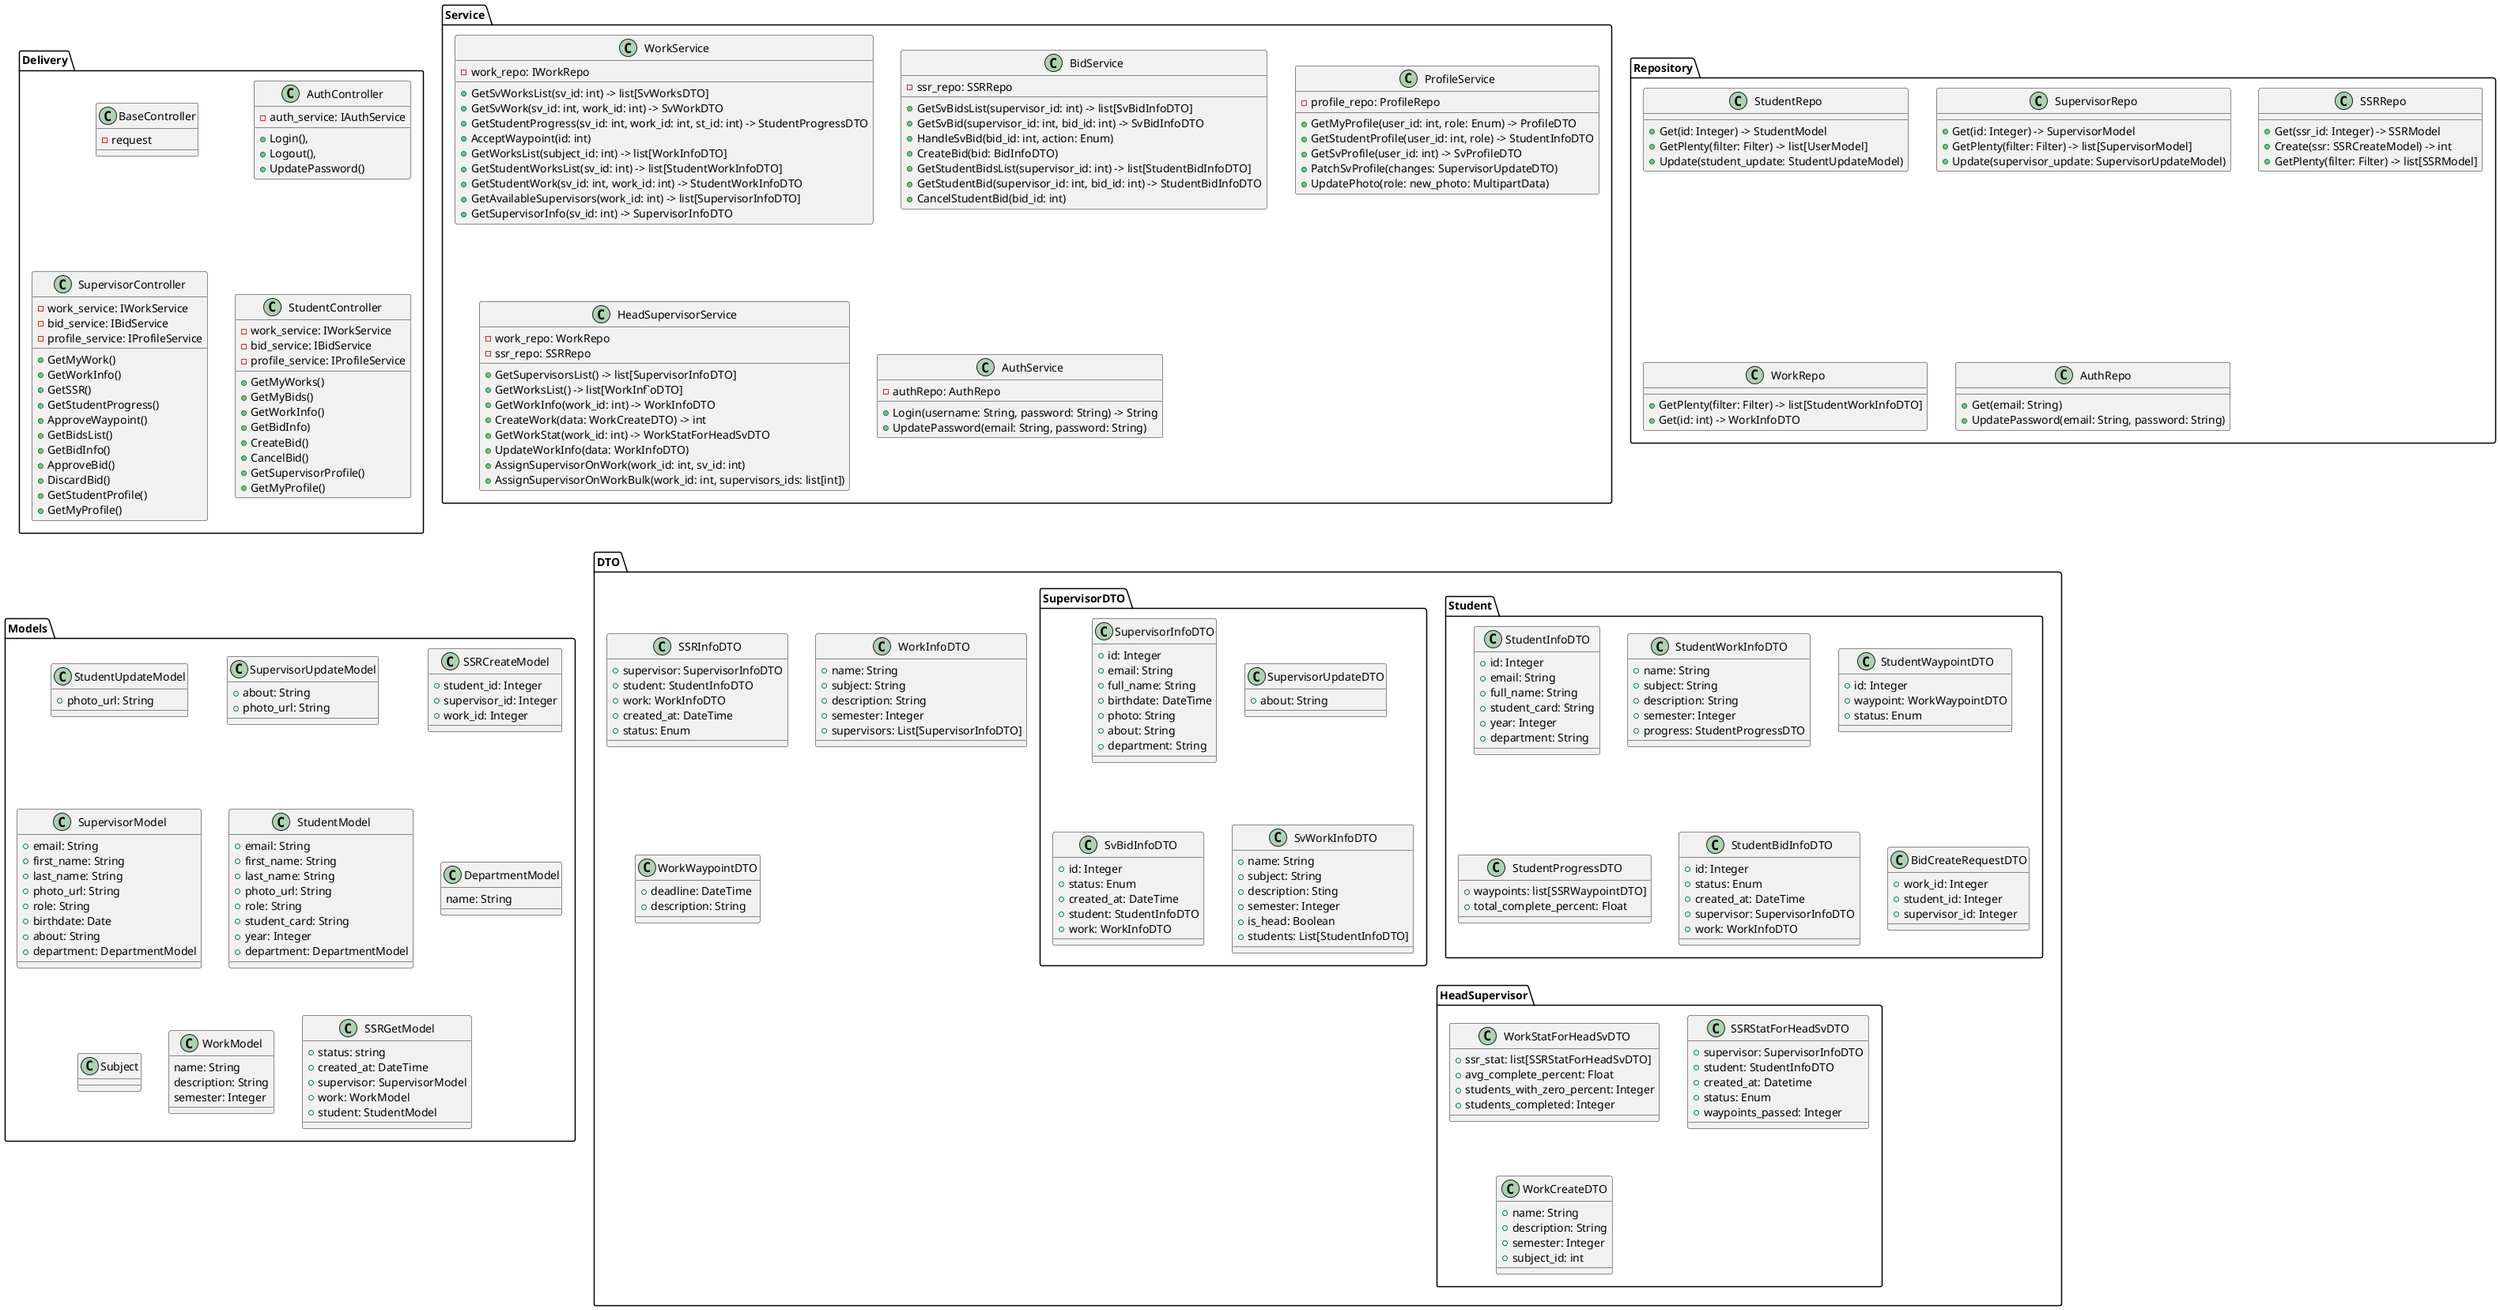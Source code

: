 @startuml

namespace Delivery {
    class BaseController {
        - request
    }

    class AuthController {
        - auth_service: IAuthService
        + Login(),
        + Logout(),
        + UpdatePassword()
    }

    class SupervisorController {
        - work_service: IWorkService
        - bid_service: IBidService
        - profile_service: IProfileService

        + GetMyWork()
        + GetWorkInfo()
        + GetSSR()
        + GetStudentProgress()
        + ApproveWaypoint()
        + GetBidsList()
        + GetBidInfo()
        + ApproveBid()
        + DiscardBid()
        + GetStudentProfile()
        + GetMyProfile()
    }

    class StudentController {
        - work_service: IWorkService
        - bid_service: IBidService
        - profile_service: IProfileService

        + GetMyWorks()
        + GetMyBids()
        + GetWorkInfo()
        + GetBidInfo)
        + CreateBid()
        + CancelBid()
        + GetSupervisorProfile()
        + GetMyProfile()
    }

}

namespace Service {
    class WorkService {
        - work_repo: IWorkRepo

        + GetSvWorksList(sv_id: int) -> list[SvWorksDTO]
        + GetSvWork(sv_id: int, work_id: int) -> SvWorkDTO
        + GetStudentProgress(sv_id: int, work_id: int, st_id: int) -> StudentProgressDTO
        + AcceptWaypoint(id: int)
        + GetWorksList(subject_id: int) -> list[WorkInfoDTO]
        + GetStudentWorksList(sv_id: int) -> list[StudentWorkInfoDTO]
        + GetStudentWork(sv_id: int, work_id: int) -> StudentWorkInfoDTO
        + GetAvailableSupervisors(work_id: int) -> list[SupervisorInfoDTO]
        + GetSupervisorInfo(sv_id: int) -> SupervisorInfoDTO
    }

    class BidService {
        - ssr_repo: SSRRepo
        + GetSvBidsList(supervisor_id: int) -> list[SvBidInfoDTO]
        + GetSvBid(supervisor_id: int, bid_id: int) -> SvBidInfoDTO
        + HandleSvBid(bid_id: int, action: Enum)
        + CreateBid(bid: BidInfoDTO)
        + GetStudentBidsList(supervisor_id: int) -> list[StudentBidInfoDTO]
        + GetStudentBid(supervisor_id: int, bid_id: int) -> StudentBidInfoDTO
        + CancelStudentBid(bid_id: int)
    }

    class ProfileService {
        - profile_repo: ProfileRepo
        + GetMyProfile(user_id: int, role: Enum) -> ProfileDTO
        + GetStudentProfile(user_id: int, role) -> StudentInfoDTO
        + GetSvProfile(user_id: int) -> SvProfileDTO
        + PatchSvProfile(changes: SupervisorUpdateDTO)
        + UpdatePhoto(role: new_photo: MultipartData)
    }

    class HeadSupervisorService {
        - work_repo: WorkRepo
        - ssr_repo: SSRRepo

        + GetSupervisorsList() -> list[SupervisorInfoDTO]
        + GetWorksList() -> list[WorkInf`oDTO]
        + GetWorkInfo(work_id: int) -> WorkInfoDTO
        + CreateWork(data: WorkCreateDTO) -> int
        + GetWorkStat(work_id: int) -> WorkStatForHeadSvDTO
        + UpdateWorkInfo(data: WorkInfoDTO)
        + AssignSupervisorOnWork(work_id: int, sv_id: int)
        + AssignSupervisorOnWorkBulk(work_id: int, supervisors_ids: list[int])
    }

    class AuthService {
        - authRepo: AuthRepo
        + Login(username: String, password: String) -> String
        + UpdatePassword(email: String, password: String)
    }
}

namespace Repository {
    class StudentRepo {
        + Get(id: Integer) -> StudentModel
        + GetPlenty(filter: Filter) -> list[UserModel]
        + Update(student_update: StudentUpdateModel)
    }

    class SupervisorRepo {
        + Get(id: Integer) -> SupervisorModel
        + GetPlenty(filter: Filter) -> list[SupervisorModel]
        + Update(supervisor_update: SupervisorUpdateModel)
    }

    class SSRRepo {
        + Get(ssr_id: Integer) -> SSRModel
        + Create(ssr: SSRCreateModel) -> int
        + GetPlenty(filter: Filter) -> list[SSRModel]
    }

    class WorkRepo {
        + GetPlenty(filter: Filter) -> list[StudentWorkInfoDTO]
        + Get(id: int) -> WorkInfoDTO
    }

    class AuthRepo {
        + Get(email: String)
        + UpdatePassword(email: String, password: String)
    }
}


namespace Models {
    class StudentUpdateModel {
        + photo_url: String
    }

    class SupervisorUpdateModel {
        + about: String
        + photo_url: String
    }

    class SSRCreateModel {
        + student_id: Integer
        + supervisor_id: Integer
        + work_id: Integer
    }

    class SupervisorModel {
        + email: String
        + first_name: String
        + last_name: String
        + photo_url: String
        + role: String
        + birthdate: Date
        + about: String
        + department: DepartmentModel
    }

    class StudentModel {
        + email: String
        + first_name: String
        + last_name: String
        + photo_url: String
        + role: String
        + student_card: String
        + year: Integer
        + department: DepartmentModel
    }

    class DepartmentModel {
        name: String
    }

    class Subject {

       }

    class WorkModel {
        name: String
        description: String
        semester: Integer
    }

    class SSRGetModel {
        + status: string
        + created_at: DateTime
        + supervisor: SupervisorModel
        + work: WorkModel
        + student: StudentModel
    }
}

namespace DTO {
    namespace Student {
        class StudentInfoDTO {
           + id: Integer
           + email: String
           + full_name: String
           + student_card: String
           + year: Integer
           + department: String
        }

        class StudentWorkInfoDTO {
            + name: String
            + subject: String
            + description: String
            + semester: Integer
            + progress: StudentProgressDTO
        }

        class StudentWaypointDTO {
           + id: Integer
           + waypoint: WorkWaypointDTO
           + status: Enum
        }

        class StudentProgressDTO {
           + waypoints: list[SSRWaypointDTO]
           + total_complete_percent: Float
        }

        class StudentBidInfoDTO {
            + id: Integer
            + status: Enum
            + created_at: DateTime
            + supervisor: SupervisorInfoDTO
            + work: WorkInfoDTO
        }

        class BidCreateRequestDTO {
            + work_id: Integer
            + student_id: Integer
            + supervisor_id: Integer
        }
    }

    namespace SupervisorDTO {
        class SupervisorInfoDTO {
           + id: Integer
           + email: String
           + full_name: String
           + birthdate: DateTime
           + photo: String
           + about: String
           + department: String
        }

        class SupervisorUpdateDTO {
           + about: String
        }

        class SvBidInfoDTO {
            + id: Integer
            + status: Enum
            + created_at: DateTime
            + student: StudentInfoDTO
            + work: WorkInfoDTO
        }

         class SvWorkInfoDTO {
            + name: String
            + subject: String
            + description: Sting
            + semester: Integer
            + is_head: Boolean
            + students: List[StudentInfoDTO]
        }
    }


    class SSRInfoDTO {
        + supervisor: SupervisorInfoDTO
        + student: StudentInfoDTO
        + work: WorkInfoDTO
        + created_at: DateTime
        + status: Enum
    }

    namespace HeadSupervisor {
        class WorkStatForHeadSvDTO {
            + ssr_stat: list[SSRStatForHeadSvDTO]
            + avg_complete_percent: Float
            + students_with_zero_percent: Integer
            + students_completed: Integer
        }

        class SSRStatForHeadSvDTO {
            + supervisor: SupervisorInfoDTO
            + student: StudentInfoDTO
            + created_at: Datetime
            + status: Enum
            + waypoints_passed: Integer
        }

        class WorkCreateDTO {
            + name: String
            + description: String
            + semester: Integer
            + subject_id: int
        }
    }

    class WorkInfoDTO {
       + name: String
       + subject: String
       + description: String
       + semester: Integer
       + supervisors: List[SupervisorInfoDTO]
    }

    class WorkWaypointDTO {
       + deadline: DateTime
       + description: String
    }

@enduml